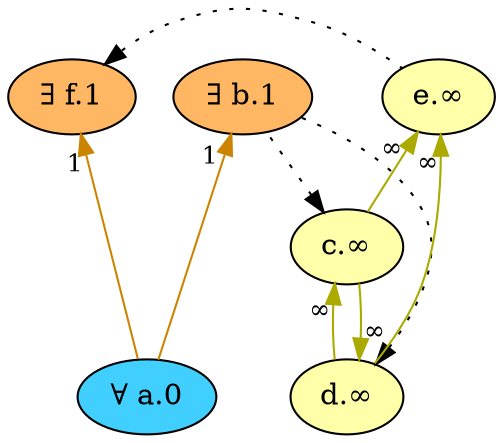 digraph {
    // Node defaults can be set here if needed
    "a" [style="filled" fillcolor="#40cfff" label="∀ a.0" fontsize=14]
    "f" [style="filled" fillcolor="#ffb763" label="∃ f.1" fontsize=14]
    "b" [style="filled" fillcolor="#ffb763" label="∃ b.1" fontsize=14]
    "c" [style="filled" fillcolor="#FFFFAA" label="c.∞" fontsize=14]
    "d" [style="filled" fillcolor="#FFFFAA" label="d.∞" fontsize=14]
    "e" [style="filled" fillcolor="#FFFFAA" label="e.∞" fontsize=14]
    edge[labeldistance=1.5 fontsize=12]
    "b" -> "a" [color="#cc8400" style="solid" dir="back" taillabel="1" ]
    "c" -> "b" [color="black" style="dotted" dir="back" taillabel="" constraint=false]
    "c" -> "d" [color="#AAAA00" style="solid" dir="back" taillabel="∞" ]
    "d" -> "b" [color="black" style="dotted" dir="back" taillabel="" constraint=false]
    "d" -> "c" [color="#AAAA00" style="solid" dir="back" taillabel="∞" ]
    "e" -> "c" [color="#AAAA00" style="solid" dir="back" taillabel="∞" ]
    "e" -> "d" [color="#AAAA00" style="solid" dir="back" taillabel="∞" ]
    "f" -> "e" [color="black" style="dotted" dir="back" taillabel="" constraint=false]
    "f" -> "a" [color="#cc8400" style="solid" dir="back" taillabel="1" ]
    {rank = max a}
    {rank = min f b}
}